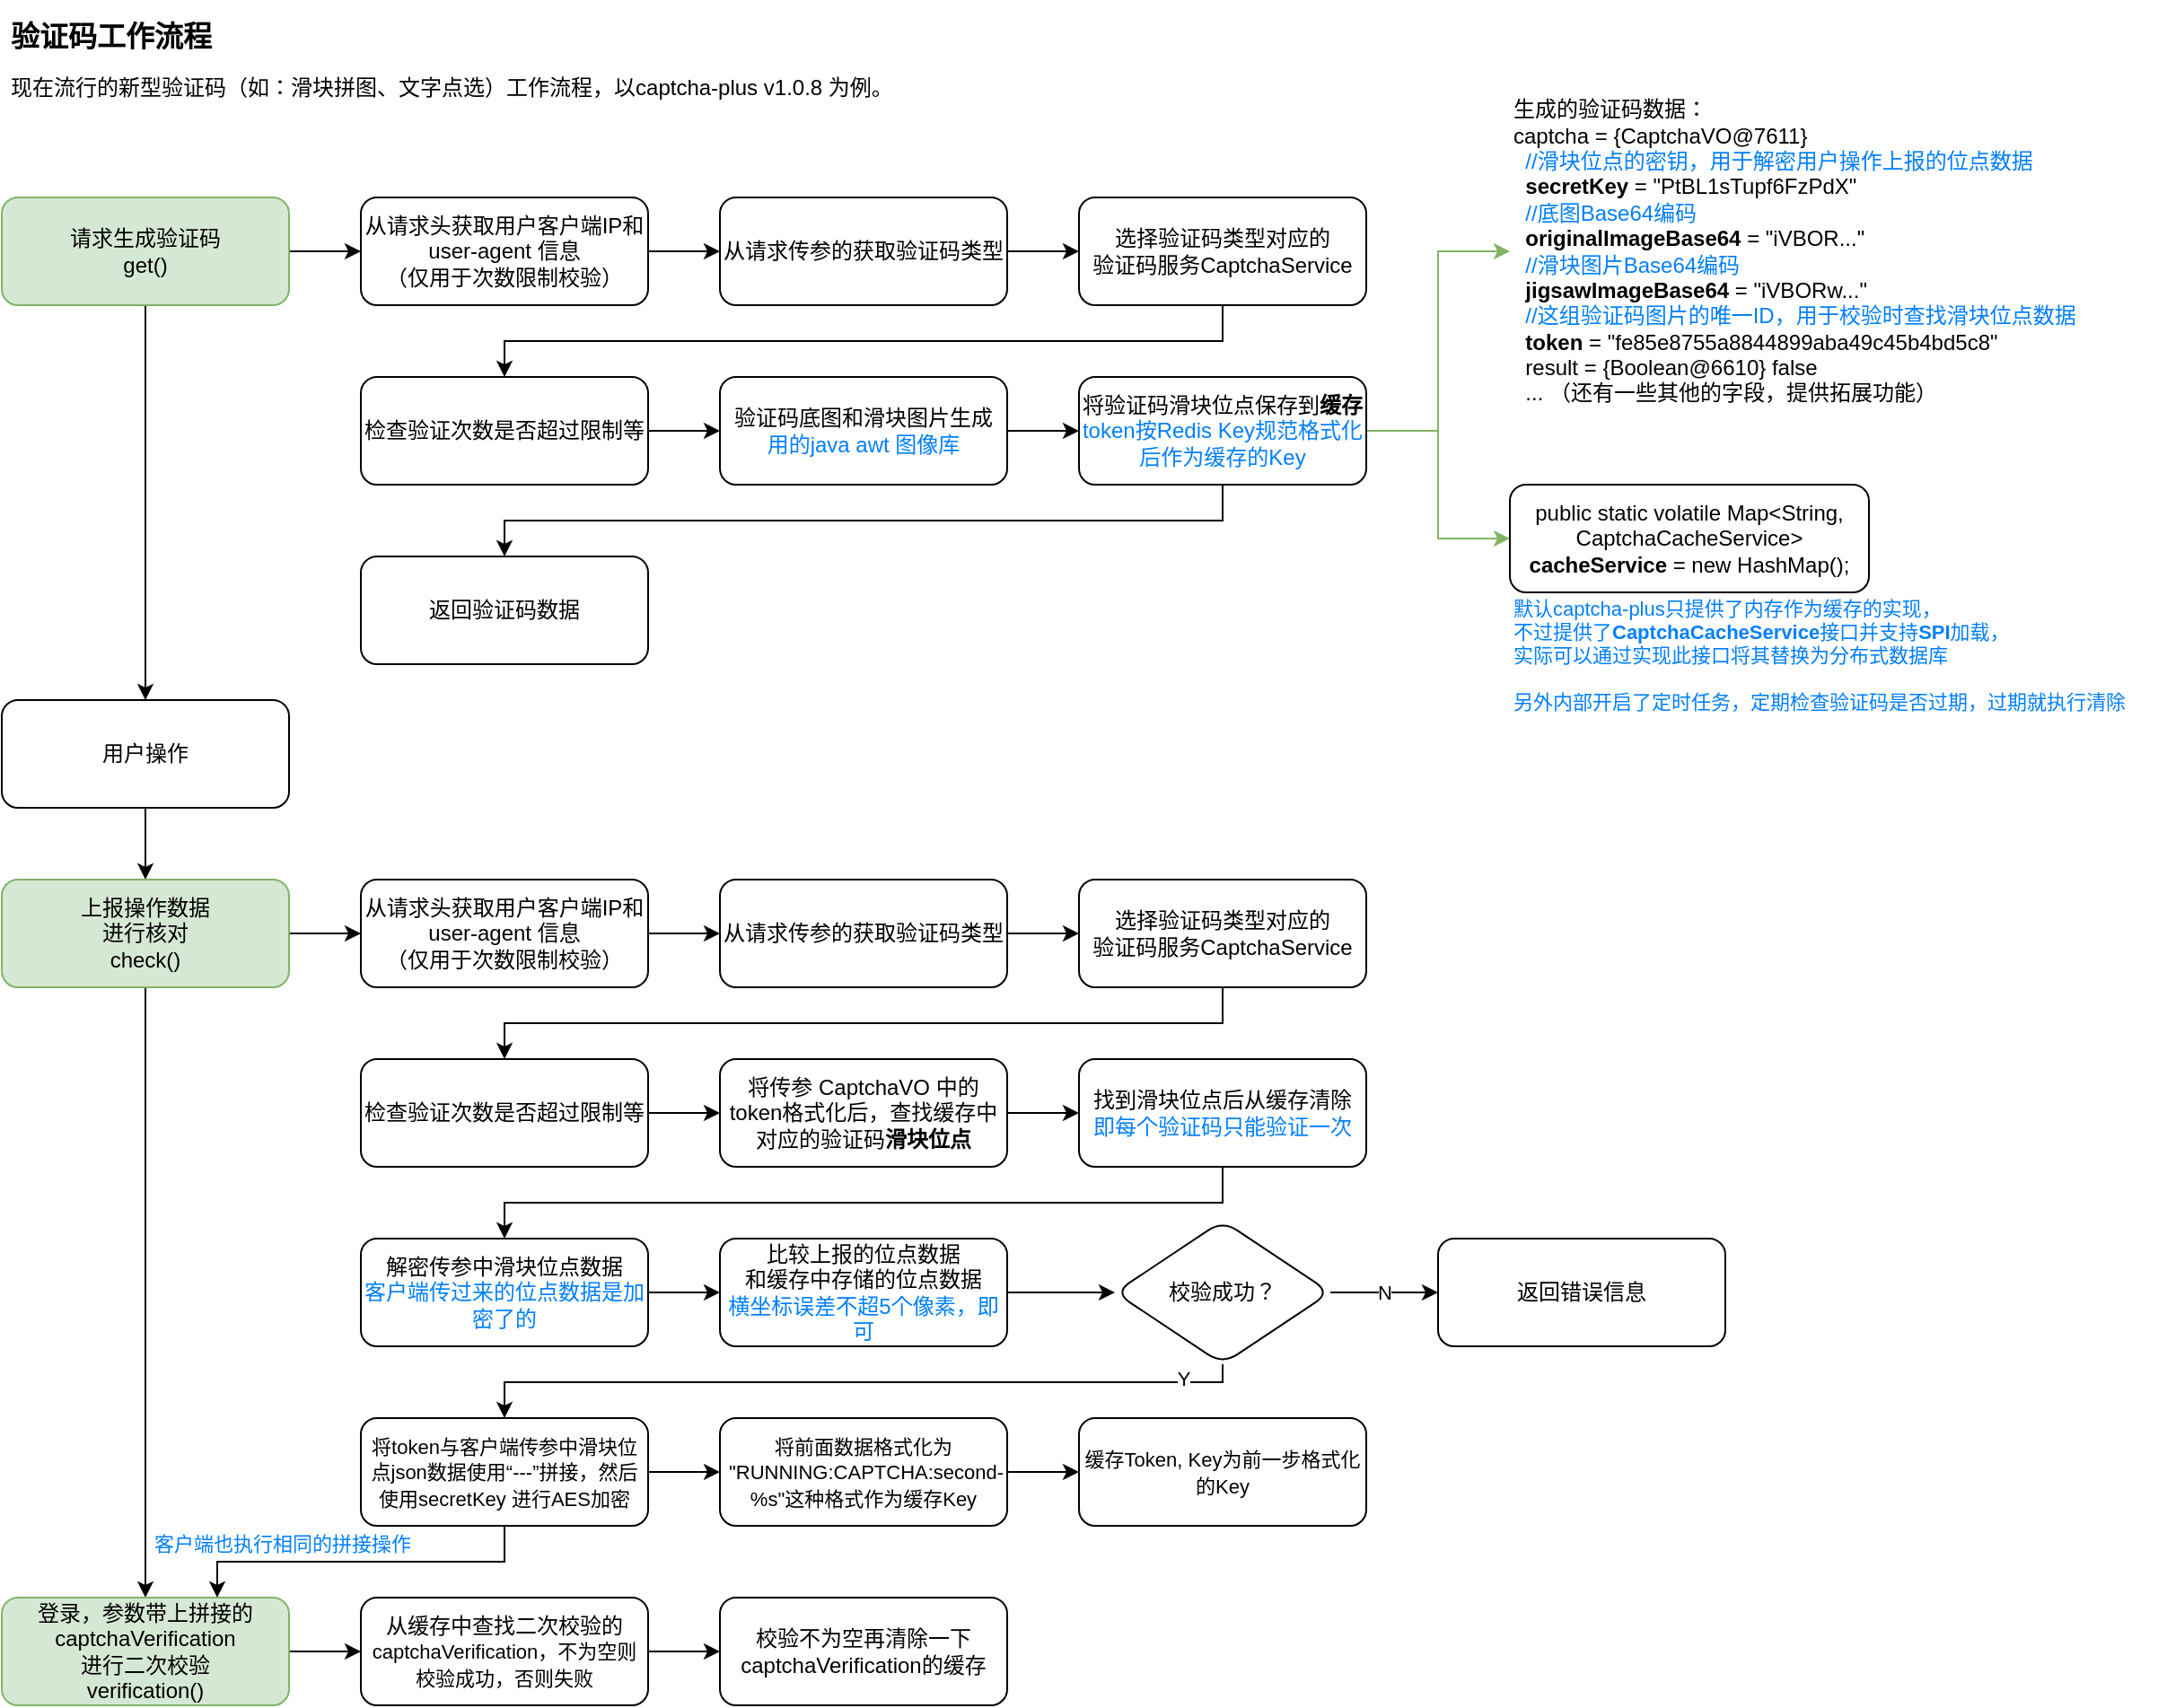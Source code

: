 <mxfile version="21.6.5" type="device">
  <diagram name="第 1 页" id="R-oRWh5QkGJPuEaVgRiS">
    <mxGraphModel dx="1231" dy="764" grid="1" gridSize="10" guides="1" tooltips="1" connect="1" arrows="1" fold="1" page="1" pageScale="1" pageWidth="827" pageHeight="1169" math="0" shadow="0">
      <root>
        <mxCell id="0" />
        <mxCell id="1" parent="0" />
        <mxCell id="O0mWFL73iazBkssLHJQz-1" value="&lt;h1 style=&quot;font-size: 16px;&quot;&gt;&lt;font style=&quot;font-size: 16px;&quot;&gt;验证码工作流程&lt;/font&gt;&lt;/h1&gt;&lt;p style=&quot;&quot;&gt;&lt;font style=&quot;font-size: 12px;&quot;&gt;现在流行的新型验证码（如：滑块拼图、文字点选&lt;/font&gt;&lt;font style=&quot;font-size: 12px;&quot;&gt;）工作流程，以captcha-plus v1.0.8 为例。&lt;br&gt;&lt;/font&gt;&lt;/p&gt;" style="text;html=1;strokeColor=none;fillColor=none;spacing=5;spacingTop=-20;whiteSpace=wrap;overflow=hidden;rounded=0;" vertex="1" parent="1">
          <mxGeometry x="40" y="20" width="560" height="60" as="geometry" />
        </mxCell>
        <mxCell id="O0mWFL73iazBkssLHJQz-7" style="edgeStyle=orthogonalEdgeStyle;rounded=0;orthogonalLoop=1;jettySize=auto;html=1;exitX=0.5;exitY=1;exitDx=0;exitDy=0;entryX=0.5;entryY=0;entryDx=0;entryDy=0;" edge="1" parent="1" source="O0mWFL73iazBkssLHJQz-2" target="O0mWFL73iazBkssLHJQz-3">
          <mxGeometry relative="1" as="geometry" />
        </mxCell>
        <mxCell id="O0mWFL73iazBkssLHJQz-10" value="" style="edgeStyle=orthogonalEdgeStyle;rounded=0;orthogonalLoop=1;jettySize=auto;html=1;" edge="1" parent="1" source="O0mWFL73iazBkssLHJQz-2" target="O0mWFL73iazBkssLHJQz-9">
          <mxGeometry relative="1" as="geometry" />
        </mxCell>
        <mxCell id="O0mWFL73iazBkssLHJQz-2" value="请求生成验证码&lt;br&gt;get()" style="rounded=1;whiteSpace=wrap;html=1;fillColor=#d5e8d4;strokeColor=#82b366;" vertex="1" parent="1">
          <mxGeometry x="40" y="120" width="160" height="60" as="geometry" />
        </mxCell>
        <mxCell id="O0mWFL73iazBkssLHJQz-8" style="edgeStyle=orthogonalEdgeStyle;rounded=0;orthogonalLoop=1;jettySize=auto;html=1;exitX=0.5;exitY=1;exitDx=0;exitDy=0;entryX=0.5;entryY=0;entryDx=0;entryDy=0;" edge="1" parent="1" source="O0mWFL73iazBkssLHJQz-3" target="O0mWFL73iazBkssLHJQz-6">
          <mxGeometry relative="1" as="geometry" />
        </mxCell>
        <mxCell id="O0mWFL73iazBkssLHJQz-3" value="用户操作" style="rounded=1;whiteSpace=wrap;html=1;" vertex="1" parent="1">
          <mxGeometry x="40" y="400" width="160" height="60" as="geometry" />
        </mxCell>
        <mxCell id="O0mWFL73iazBkssLHJQz-18" value="" style="edgeStyle=orthogonalEdgeStyle;rounded=0;orthogonalLoop=1;jettySize=auto;html=1;" edge="1" parent="1" source="O0mWFL73iazBkssLHJQz-6" target="O0mWFL73iazBkssLHJQz-34">
          <mxGeometry relative="1" as="geometry">
            <mxPoint x="240" y="530" as="targetPoint" />
          </mxGeometry>
        </mxCell>
        <mxCell id="O0mWFL73iazBkssLHJQz-53" value="" style="edgeStyle=orthogonalEdgeStyle;rounded=0;orthogonalLoop=1;jettySize=auto;html=1;" edge="1" parent="1" source="O0mWFL73iazBkssLHJQz-6" target="O0mWFL73iazBkssLHJQz-52">
          <mxGeometry relative="1" as="geometry" />
        </mxCell>
        <mxCell id="O0mWFL73iazBkssLHJQz-6" value="上报操作数据&lt;br&gt;进行核对&lt;br&gt;check()" style="rounded=1;whiteSpace=wrap;html=1;fillColor=#d5e8d4;strokeColor=#82b366;" vertex="1" parent="1">
          <mxGeometry x="40" y="500" width="160" height="60" as="geometry" />
        </mxCell>
        <mxCell id="O0mWFL73iazBkssLHJQz-12" value="" style="edgeStyle=orthogonalEdgeStyle;rounded=0;orthogonalLoop=1;jettySize=auto;html=1;" edge="1" parent="1" source="O0mWFL73iazBkssLHJQz-9" target="O0mWFL73iazBkssLHJQz-11">
          <mxGeometry relative="1" as="geometry" />
        </mxCell>
        <mxCell id="O0mWFL73iazBkssLHJQz-9" value="从请求头获取用户客户端IP和&lt;br&gt;user-agent 信息&lt;br&gt;（仅用于次数限制校验）" style="rounded=1;whiteSpace=wrap;html=1;" vertex="1" parent="1">
          <mxGeometry x="240" y="120" width="160" height="60" as="geometry" />
        </mxCell>
        <mxCell id="O0mWFL73iazBkssLHJQz-14" value="" style="edgeStyle=orthogonalEdgeStyle;rounded=0;orthogonalLoop=1;jettySize=auto;html=1;" edge="1" parent="1" source="O0mWFL73iazBkssLHJQz-11" target="O0mWFL73iazBkssLHJQz-13">
          <mxGeometry relative="1" as="geometry" />
        </mxCell>
        <mxCell id="O0mWFL73iazBkssLHJQz-11" value="从请求传参的获取验证码类型" style="rounded=1;whiteSpace=wrap;html=1;" vertex="1" parent="1">
          <mxGeometry x="440" y="120" width="160" height="60" as="geometry" />
        </mxCell>
        <mxCell id="O0mWFL73iazBkssLHJQz-16" value="" style="edgeStyle=orthogonalEdgeStyle;rounded=0;orthogonalLoop=1;jettySize=auto;html=1;" edge="1" parent="1" source="O0mWFL73iazBkssLHJQz-13" target="O0mWFL73iazBkssLHJQz-15">
          <mxGeometry relative="1" as="geometry">
            <Array as="points">
              <mxPoint x="720" y="200" />
              <mxPoint x="320" y="200" />
            </Array>
          </mxGeometry>
        </mxCell>
        <mxCell id="O0mWFL73iazBkssLHJQz-13" value="选择验证码类型对应的&lt;br&gt;验证码服务CaptchaService" style="rounded=1;whiteSpace=wrap;html=1;" vertex="1" parent="1">
          <mxGeometry x="640" y="120" width="160" height="60" as="geometry" />
        </mxCell>
        <mxCell id="O0mWFL73iazBkssLHJQz-22" value="" style="edgeStyle=orthogonalEdgeStyle;rounded=0;orthogonalLoop=1;jettySize=auto;html=1;" edge="1" parent="1" source="O0mWFL73iazBkssLHJQz-15" target="O0mWFL73iazBkssLHJQz-21">
          <mxGeometry relative="1" as="geometry" />
        </mxCell>
        <mxCell id="O0mWFL73iazBkssLHJQz-15" value="检查验证次数是否超过限制等" style="whiteSpace=wrap;html=1;rounded=1;" vertex="1" parent="1">
          <mxGeometry x="240" y="220" width="160" height="60" as="geometry" />
        </mxCell>
        <mxCell id="O0mWFL73iazBkssLHJQz-25" value="" style="edgeStyle=orthogonalEdgeStyle;rounded=0;orthogonalLoop=1;jettySize=auto;html=1;" edge="1" parent="1" source="O0mWFL73iazBkssLHJQz-21" target="O0mWFL73iazBkssLHJQz-24">
          <mxGeometry relative="1" as="geometry" />
        </mxCell>
        <mxCell id="O0mWFL73iazBkssLHJQz-26" style="edgeStyle=orthogonalEdgeStyle;rounded=0;orthogonalLoop=1;jettySize=auto;html=1;exitX=1;exitY=0.5;exitDx=0;exitDy=0;fillColor=#d5e8d4;strokeColor=#82b366;" edge="1" parent="1" source="O0mWFL73iazBkssLHJQz-24" target="O0mWFL73iazBkssLHJQz-23">
          <mxGeometry relative="1" as="geometry" />
        </mxCell>
        <mxCell id="O0mWFL73iazBkssLHJQz-21" value="验证码底图和滑块图片生成&lt;br&gt;&lt;font color=&quot;#007fff&quot;&gt;用的java awt 图像库&lt;/font&gt;" style="whiteSpace=wrap;html=1;rounded=1;" vertex="1" parent="1">
          <mxGeometry x="440" y="220" width="160" height="60" as="geometry" />
        </mxCell>
        <mxCell id="O0mWFL73iazBkssLHJQz-23" value="&lt;div&gt;生成的验证码数据：&lt;/div&gt;&lt;div&gt;captcha = {CaptchaVO@7611}&amp;nbsp;&lt;/div&gt;&lt;div&gt;&lt;font color=&quot;#007fff&quot;&gt;&amp;nbsp; //滑块位点的密钥，用于解密用户操作上报的位点数据&lt;/font&gt;&lt;/div&gt;&lt;div&gt;&amp;nbsp;&amp;nbsp;&lt;b&gt;secretKey&lt;/b&gt; = &quot;PtBL1sTupf6FzPdX&quot;&lt;/div&gt;&lt;div&gt;&lt;font color=&quot;#007fff&quot;&gt;&amp;nbsp; //底图Base64编码&lt;/font&gt;&amp;nbsp;&lt;/div&gt;&lt;div&gt;&lt;b&gt;&amp;nbsp; originalImageBase64&lt;/b&gt; = &quot;iVBOR...&quot;&lt;/div&gt;&lt;div&gt;&lt;font color=&quot;#007fff&quot;&gt;&amp;nbsp; //滑块图片Base64编码&lt;/font&gt;&lt;/div&gt;&lt;div&gt;&amp;nbsp;&amp;nbsp;&lt;b&gt;jigsawImageBase64&lt;/b&gt; = &quot;iVBORw...&quot;&lt;/div&gt;&lt;div&gt;&lt;font color=&quot;#007fff&quot;&gt;&amp;nbsp; //这组验证码图片的唯一ID，用于校验时查找滑块位点数据&lt;/font&gt;&lt;/div&gt;&lt;div&gt;&amp;nbsp;&amp;nbsp;&lt;b&gt;token&lt;/b&gt; = &quot;fe85e8755a8844899aba49c45b4bd5c8&quot;&lt;/div&gt;&lt;div&gt;&amp;nbsp; result = {Boolean@6610} false&lt;/div&gt;&lt;div&gt;&amp;nbsp; ... （还有一些其他的字段，提供拓展功能）&lt;/div&gt;" style="text;html=1;align=left;verticalAlign=middle;resizable=0;points=[];autosize=1;strokeColor=none;fillColor=none;" vertex="1" parent="1">
          <mxGeometry x="880" y="55" width="340" height="190" as="geometry" />
        </mxCell>
        <mxCell id="O0mWFL73iazBkssLHJQz-31" value="" style="edgeStyle=orthogonalEdgeStyle;rounded=0;orthogonalLoop=1;jettySize=auto;html=1;fillColor=#d5e8d4;strokeColor=#82b366;" edge="1" parent="1" source="O0mWFL73iazBkssLHJQz-24" target="O0mWFL73iazBkssLHJQz-30">
          <mxGeometry relative="1" as="geometry">
            <Array as="points">
              <mxPoint x="840" y="250" />
            </Array>
          </mxGeometry>
        </mxCell>
        <mxCell id="O0mWFL73iazBkssLHJQz-27" value="&lt;div style=&quot;font-size: 11px;&quot;&gt;&lt;font style=&quot;font-size: 11px;&quot; color=&quot;#007fff&quot;&gt;&lt;span style=&quot;background-color: initial;&quot;&gt;默认captcha-plus只提供了内存作为缓存的实现，&lt;/span&gt;&lt;br&gt;&lt;/font&gt;&lt;/div&gt;&lt;div style=&quot;font-size: 11px;&quot;&gt;&lt;font style=&quot;font-size: 11px;&quot; color=&quot;#007fff&quot;&gt;不过提供了&lt;b style=&quot;&quot;&gt;CaptchaCacheService&lt;/b&gt;接口并支持&lt;b style=&quot;&quot;&gt;SPI&lt;/b&gt;加载，&lt;br&gt;实际可以通过实现此接口将其替换为分布式数据库&lt;/font&gt;&lt;/div&gt;&lt;div style=&quot;font-size: 11px;&quot;&gt;&lt;font style=&quot;font-size: 11px;&quot; color=&quot;#007fff&quot;&gt;&lt;br&gt;&lt;/font&gt;&lt;/div&gt;&lt;div style=&quot;font-size: 11px;&quot;&gt;&lt;font style=&quot;font-size: 11px;&quot; color=&quot;#007fff&quot;&gt;另外内部开启了定时任务，定期检查验证码是否过期，过期就执行清除&lt;/font&gt;&lt;/div&gt;" style="text;html=1;align=left;verticalAlign=middle;resizable=0;points=[];autosize=1;strokeColor=none;fillColor=none;" vertex="1" parent="1">
          <mxGeometry x="880" y="335" width="360" height="80" as="geometry" />
        </mxCell>
        <mxCell id="O0mWFL73iazBkssLHJQz-30" value="public static volatile Map&amp;lt;String, CaptchaCacheService&amp;gt; &lt;b&gt;cacheService&lt;/b&gt; = new HashMap();" style="whiteSpace=wrap;html=1;rounded=1;" vertex="1" parent="1">
          <mxGeometry x="880" y="280" width="200" height="60" as="geometry" />
        </mxCell>
        <mxCell id="O0mWFL73iazBkssLHJQz-33" value="" style="edgeStyle=orthogonalEdgeStyle;rounded=0;orthogonalLoop=1;jettySize=auto;html=1;" edge="1" parent="1" source="O0mWFL73iazBkssLHJQz-34" target="O0mWFL73iazBkssLHJQz-35">
          <mxGeometry relative="1" as="geometry" />
        </mxCell>
        <mxCell id="O0mWFL73iazBkssLHJQz-34" value="从请求头获取用户客户端IP和&lt;br&gt;user-agent 信息&lt;br&gt;（仅用于次数限制校验）" style="rounded=1;whiteSpace=wrap;html=1;" vertex="1" parent="1">
          <mxGeometry x="240" y="500" width="160" height="60" as="geometry" />
        </mxCell>
        <mxCell id="O0mWFL73iazBkssLHJQz-40" style="edgeStyle=orthogonalEdgeStyle;rounded=0;orthogonalLoop=1;jettySize=auto;html=1;exitX=1;exitY=0.5;exitDx=0;exitDy=0;entryX=0;entryY=0.5;entryDx=0;entryDy=0;" edge="1" parent="1" source="O0mWFL73iazBkssLHJQz-35" target="O0mWFL73iazBkssLHJQz-39">
          <mxGeometry relative="1" as="geometry" />
        </mxCell>
        <mxCell id="O0mWFL73iazBkssLHJQz-35" value="从请求传参的获取验证码类型" style="rounded=1;whiteSpace=wrap;html=1;" vertex="1" parent="1">
          <mxGeometry x="440" y="500" width="160" height="60" as="geometry" />
        </mxCell>
        <mxCell id="O0mWFL73iazBkssLHJQz-38" value="" style="edgeStyle=orthogonalEdgeStyle;rounded=0;orthogonalLoop=1;jettySize=auto;html=1;" edge="1" parent="1" source="O0mWFL73iazBkssLHJQz-24" target="O0mWFL73iazBkssLHJQz-37">
          <mxGeometry relative="1" as="geometry">
            <Array as="points">
              <mxPoint x="720" y="300" />
              <mxPoint x="320" y="300" />
            </Array>
          </mxGeometry>
        </mxCell>
        <mxCell id="O0mWFL73iazBkssLHJQz-24" value="将验证码滑块位点保存到&lt;b&gt;缓存&lt;/b&gt;&lt;br&gt;&lt;font color=&quot;#007fff&quot;&gt;token按Redis Key规范格式化后作为缓存的Key&lt;/font&gt;" style="whiteSpace=wrap;html=1;rounded=1;" vertex="1" parent="1">
          <mxGeometry x="640" y="220" width="160" height="60" as="geometry" />
        </mxCell>
        <mxCell id="O0mWFL73iazBkssLHJQz-37" value="返回验证码数据" style="whiteSpace=wrap;html=1;rounded=1;" vertex="1" parent="1">
          <mxGeometry x="240" y="320" width="160" height="60" as="geometry" />
        </mxCell>
        <mxCell id="O0mWFL73iazBkssLHJQz-43" style="edgeStyle=orthogonalEdgeStyle;rounded=0;orthogonalLoop=1;jettySize=auto;html=1;exitX=0.5;exitY=1;exitDx=0;exitDy=0;entryX=0.5;entryY=0;entryDx=0;entryDy=0;" edge="1" parent="1" source="O0mWFL73iazBkssLHJQz-39" target="O0mWFL73iazBkssLHJQz-42">
          <mxGeometry relative="1" as="geometry" />
        </mxCell>
        <mxCell id="O0mWFL73iazBkssLHJQz-39" value="选择验证码类型对应的&lt;br&gt;验证码服务CaptchaService" style="rounded=1;whiteSpace=wrap;html=1;" vertex="1" parent="1">
          <mxGeometry x="640" y="500" width="160" height="60" as="geometry" />
        </mxCell>
        <mxCell id="O0mWFL73iazBkssLHJQz-45" value="" style="edgeStyle=orthogonalEdgeStyle;rounded=0;orthogonalLoop=1;jettySize=auto;html=1;" edge="1" parent="1" source="O0mWFL73iazBkssLHJQz-42" target="O0mWFL73iazBkssLHJQz-44">
          <mxGeometry relative="1" as="geometry" />
        </mxCell>
        <mxCell id="O0mWFL73iazBkssLHJQz-42" value="检查验证次数是否超过限制等" style="whiteSpace=wrap;html=1;rounded=1;" vertex="1" parent="1">
          <mxGeometry x="240" y="600" width="160" height="60" as="geometry" />
        </mxCell>
        <mxCell id="O0mWFL73iazBkssLHJQz-47" value="" style="edgeStyle=orthogonalEdgeStyle;rounded=0;orthogonalLoop=1;jettySize=auto;html=1;" edge="1" parent="1" source="O0mWFL73iazBkssLHJQz-44" target="O0mWFL73iazBkssLHJQz-46">
          <mxGeometry relative="1" as="geometry" />
        </mxCell>
        <mxCell id="O0mWFL73iazBkssLHJQz-44" value="将传参 CaptchaVO 中的token格式化后，查找缓存中对应的验证码&lt;b&gt;滑块位点&lt;/b&gt;" style="whiteSpace=wrap;html=1;rounded=1;" vertex="1" parent="1">
          <mxGeometry x="440" y="600" width="160" height="60" as="geometry" />
        </mxCell>
        <mxCell id="O0mWFL73iazBkssLHJQz-49" value="" style="edgeStyle=orthogonalEdgeStyle;rounded=0;orthogonalLoop=1;jettySize=auto;html=1;" edge="1" parent="1" source="O0mWFL73iazBkssLHJQz-46" target="O0mWFL73iazBkssLHJQz-48">
          <mxGeometry relative="1" as="geometry">
            <Array as="points">
              <mxPoint x="720" y="680" />
              <mxPoint x="320" y="680" />
            </Array>
          </mxGeometry>
        </mxCell>
        <mxCell id="O0mWFL73iazBkssLHJQz-46" value="找到滑块位点后从缓存清除&lt;br&gt;&lt;font color=&quot;#007fff&quot;&gt;即每个验证码只能验证一次&lt;/font&gt;" style="whiteSpace=wrap;html=1;rounded=1;" vertex="1" parent="1">
          <mxGeometry x="640" y="600" width="160" height="60" as="geometry" />
        </mxCell>
        <mxCell id="O0mWFL73iazBkssLHJQz-51" value="" style="edgeStyle=orthogonalEdgeStyle;rounded=0;orthogonalLoop=1;jettySize=auto;html=1;" edge="1" parent="1" source="O0mWFL73iazBkssLHJQz-48" target="O0mWFL73iazBkssLHJQz-50">
          <mxGeometry relative="1" as="geometry" />
        </mxCell>
        <mxCell id="O0mWFL73iazBkssLHJQz-48" value="解密传参中滑块位点数据&lt;br&gt;&lt;font color=&quot;#007fff&quot;&gt;客户端传过来的位点数据是加密了的&lt;/font&gt;" style="whiteSpace=wrap;html=1;rounded=1;" vertex="1" parent="1">
          <mxGeometry x="240" y="700" width="160" height="60" as="geometry" />
        </mxCell>
        <mxCell id="O0mWFL73iazBkssLHJQz-57" value="" style="edgeStyle=orthogonalEdgeStyle;rounded=0;orthogonalLoop=1;jettySize=auto;html=1;" edge="1" parent="1" source="O0mWFL73iazBkssLHJQz-50" target="O0mWFL73iazBkssLHJQz-56">
          <mxGeometry relative="1" as="geometry" />
        </mxCell>
        <mxCell id="O0mWFL73iazBkssLHJQz-50" value="比较上报的位点数据&lt;br&gt;和缓存中存储的位点数据&lt;br&gt;&lt;font color=&quot;#007fff&quot;&gt;横坐标误差不超5个像素，即可&lt;/font&gt;" style="whiteSpace=wrap;html=1;rounded=1;" vertex="1" parent="1">
          <mxGeometry x="440" y="700" width="160" height="60" as="geometry" />
        </mxCell>
        <mxCell id="O0mWFL73iazBkssLHJQz-70" value="" style="edgeStyle=orthogonalEdgeStyle;rounded=0;orthogonalLoop=1;jettySize=auto;html=1;" edge="1" parent="1" source="O0mWFL73iazBkssLHJQz-52" target="O0mWFL73iazBkssLHJQz-69">
          <mxGeometry relative="1" as="geometry" />
        </mxCell>
        <mxCell id="O0mWFL73iazBkssLHJQz-52" value="登录，参数带上拼接的captchaVerification&lt;br&gt;进行二次校验&lt;br&gt;verification()" style="rounded=1;whiteSpace=wrap;html=1;fillColor=#d5e8d4;strokeColor=#82b366;" vertex="1" parent="1">
          <mxGeometry x="40" y="900" width="160" height="60" as="geometry" />
        </mxCell>
        <mxCell id="O0mWFL73iazBkssLHJQz-61" value="N" style="edgeStyle=orthogonalEdgeStyle;rounded=0;orthogonalLoop=1;jettySize=auto;html=1;" edge="1" parent="1" source="O0mWFL73iazBkssLHJQz-56" target="O0mWFL73iazBkssLHJQz-60">
          <mxGeometry relative="1" as="geometry" />
        </mxCell>
        <mxCell id="O0mWFL73iazBkssLHJQz-63" style="edgeStyle=orthogonalEdgeStyle;rounded=0;orthogonalLoop=1;jettySize=auto;html=1;exitX=0.5;exitY=1;exitDx=0;exitDy=0;" edge="1" parent="1" source="O0mWFL73iazBkssLHJQz-56" target="O0mWFL73iazBkssLHJQz-62">
          <mxGeometry relative="1" as="geometry">
            <Array as="points">
              <mxPoint x="720" y="780" />
              <mxPoint x="320" y="780" />
            </Array>
          </mxGeometry>
        </mxCell>
        <mxCell id="O0mWFL73iazBkssLHJQz-64" value="Y" style="edgeLabel;html=1;align=center;verticalAlign=middle;resizable=0;points=[];" vertex="1" connectable="0" parent="O0mWFL73iazBkssLHJQz-63">
          <mxGeometry x="-0.851" y="-2" relative="1" as="geometry">
            <mxPoint as="offset" />
          </mxGeometry>
        </mxCell>
        <mxCell id="O0mWFL73iazBkssLHJQz-56" value="校验成功？" style="rhombus;whiteSpace=wrap;html=1;rounded=1;" vertex="1" parent="1">
          <mxGeometry x="660" y="690" width="120" height="80" as="geometry" />
        </mxCell>
        <mxCell id="O0mWFL73iazBkssLHJQz-60" value="返回错误信息" style="whiteSpace=wrap;html=1;rounded=1;" vertex="1" parent="1">
          <mxGeometry x="840" y="700" width="160" height="60" as="geometry" />
        </mxCell>
        <mxCell id="O0mWFL73iazBkssLHJQz-66" value="" style="edgeStyle=orthogonalEdgeStyle;rounded=0;orthogonalLoop=1;jettySize=auto;html=1;" edge="1" parent="1" source="O0mWFL73iazBkssLHJQz-62" target="O0mWFL73iazBkssLHJQz-65">
          <mxGeometry relative="1" as="geometry" />
        </mxCell>
        <mxCell id="O0mWFL73iazBkssLHJQz-72" style="edgeStyle=orthogonalEdgeStyle;rounded=0;orthogonalLoop=1;jettySize=auto;html=1;exitX=0.5;exitY=1;exitDx=0;exitDy=0;entryX=0.75;entryY=0;entryDx=0;entryDy=0;" edge="1" parent="1" source="O0mWFL73iazBkssLHJQz-62" target="O0mWFL73iazBkssLHJQz-52">
          <mxGeometry relative="1" as="geometry" />
        </mxCell>
        <mxCell id="O0mWFL73iazBkssLHJQz-73" value="&lt;font color=&quot;#007fff&quot;&gt;客户端也执行相同的拼接操作&lt;/font&gt;" style="edgeLabel;html=1;align=center;verticalAlign=middle;resizable=0;points=[];" vertex="1" connectable="0" parent="O0mWFL73iazBkssLHJQz-72">
          <mxGeometry x="0.44" y="2" relative="1" as="geometry">
            <mxPoint y="-12" as="offset" />
          </mxGeometry>
        </mxCell>
        <mxCell id="O0mWFL73iazBkssLHJQz-62" value="&lt;font style=&quot;font-size: 11px;&quot;&gt;将token与客户端传参中滑块位点json数据使用“---”拼接，然后使用secretKey 进行AES加密&lt;/font&gt;" style="whiteSpace=wrap;html=1;rounded=1;" vertex="1" parent="1">
          <mxGeometry x="240" y="800" width="160" height="60" as="geometry" />
        </mxCell>
        <mxCell id="O0mWFL73iazBkssLHJQz-68" value="" style="edgeStyle=orthogonalEdgeStyle;rounded=0;orthogonalLoop=1;jettySize=auto;html=1;" edge="1" parent="1" source="O0mWFL73iazBkssLHJQz-65" target="O0mWFL73iazBkssLHJQz-67">
          <mxGeometry relative="1" as="geometry" />
        </mxCell>
        <mxCell id="O0mWFL73iazBkssLHJQz-65" value="&lt;font style=&quot;font-size: 11px;&quot;&gt;将前面数据格式化为&lt;br&gt;&amp;nbsp;&quot;RUNNING:CAPTCHA:second-%s&quot;这种格式作为缓存Key&lt;/font&gt;" style="whiteSpace=wrap;html=1;rounded=1;" vertex="1" parent="1">
          <mxGeometry x="440" y="800" width="160" height="60" as="geometry" />
        </mxCell>
        <mxCell id="O0mWFL73iazBkssLHJQz-67" value="&lt;span style=&quot;font-size: 11px;&quot;&gt;缓存Token, Key为前一步格式化的Key&lt;/span&gt;" style="whiteSpace=wrap;html=1;rounded=1;" vertex="1" parent="1">
          <mxGeometry x="640" y="800" width="160" height="60" as="geometry" />
        </mxCell>
        <mxCell id="O0mWFL73iazBkssLHJQz-75" value="" style="edgeStyle=orthogonalEdgeStyle;rounded=0;orthogonalLoop=1;jettySize=auto;html=1;" edge="1" parent="1" source="O0mWFL73iazBkssLHJQz-69" target="O0mWFL73iazBkssLHJQz-74">
          <mxGeometry relative="1" as="geometry" />
        </mxCell>
        <mxCell id="O0mWFL73iazBkssLHJQz-69" value="&lt;div style=&quot;&quot;&gt;从缓存中查找二次校验的&lt;br&gt;&lt;span style=&quot;font-size: 11px;&quot;&gt;captchaVerification，不为空则校验成功，否则失败&lt;/span&gt;&lt;br&gt;&lt;/div&gt;" style="rounded=1;whiteSpace=wrap;html=1;" vertex="1" parent="1">
          <mxGeometry x="240" y="900" width="160" height="60" as="geometry" />
        </mxCell>
        <mxCell id="O0mWFL73iazBkssLHJQz-74" value="&lt;div style=&quot;&quot;&gt;校验不为空再清除一下captchaVerification的缓存&lt;/div&gt;" style="rounded=1;whiteSpace=wrap;html=1;" vertex="1" parent="1">
          <mxGeometry x="440" y="900" width="160" height="60" as="geometry" />
        </mxCell>
      </root>
    </mxGraphModel>
  </diagram>
</mxfile>
